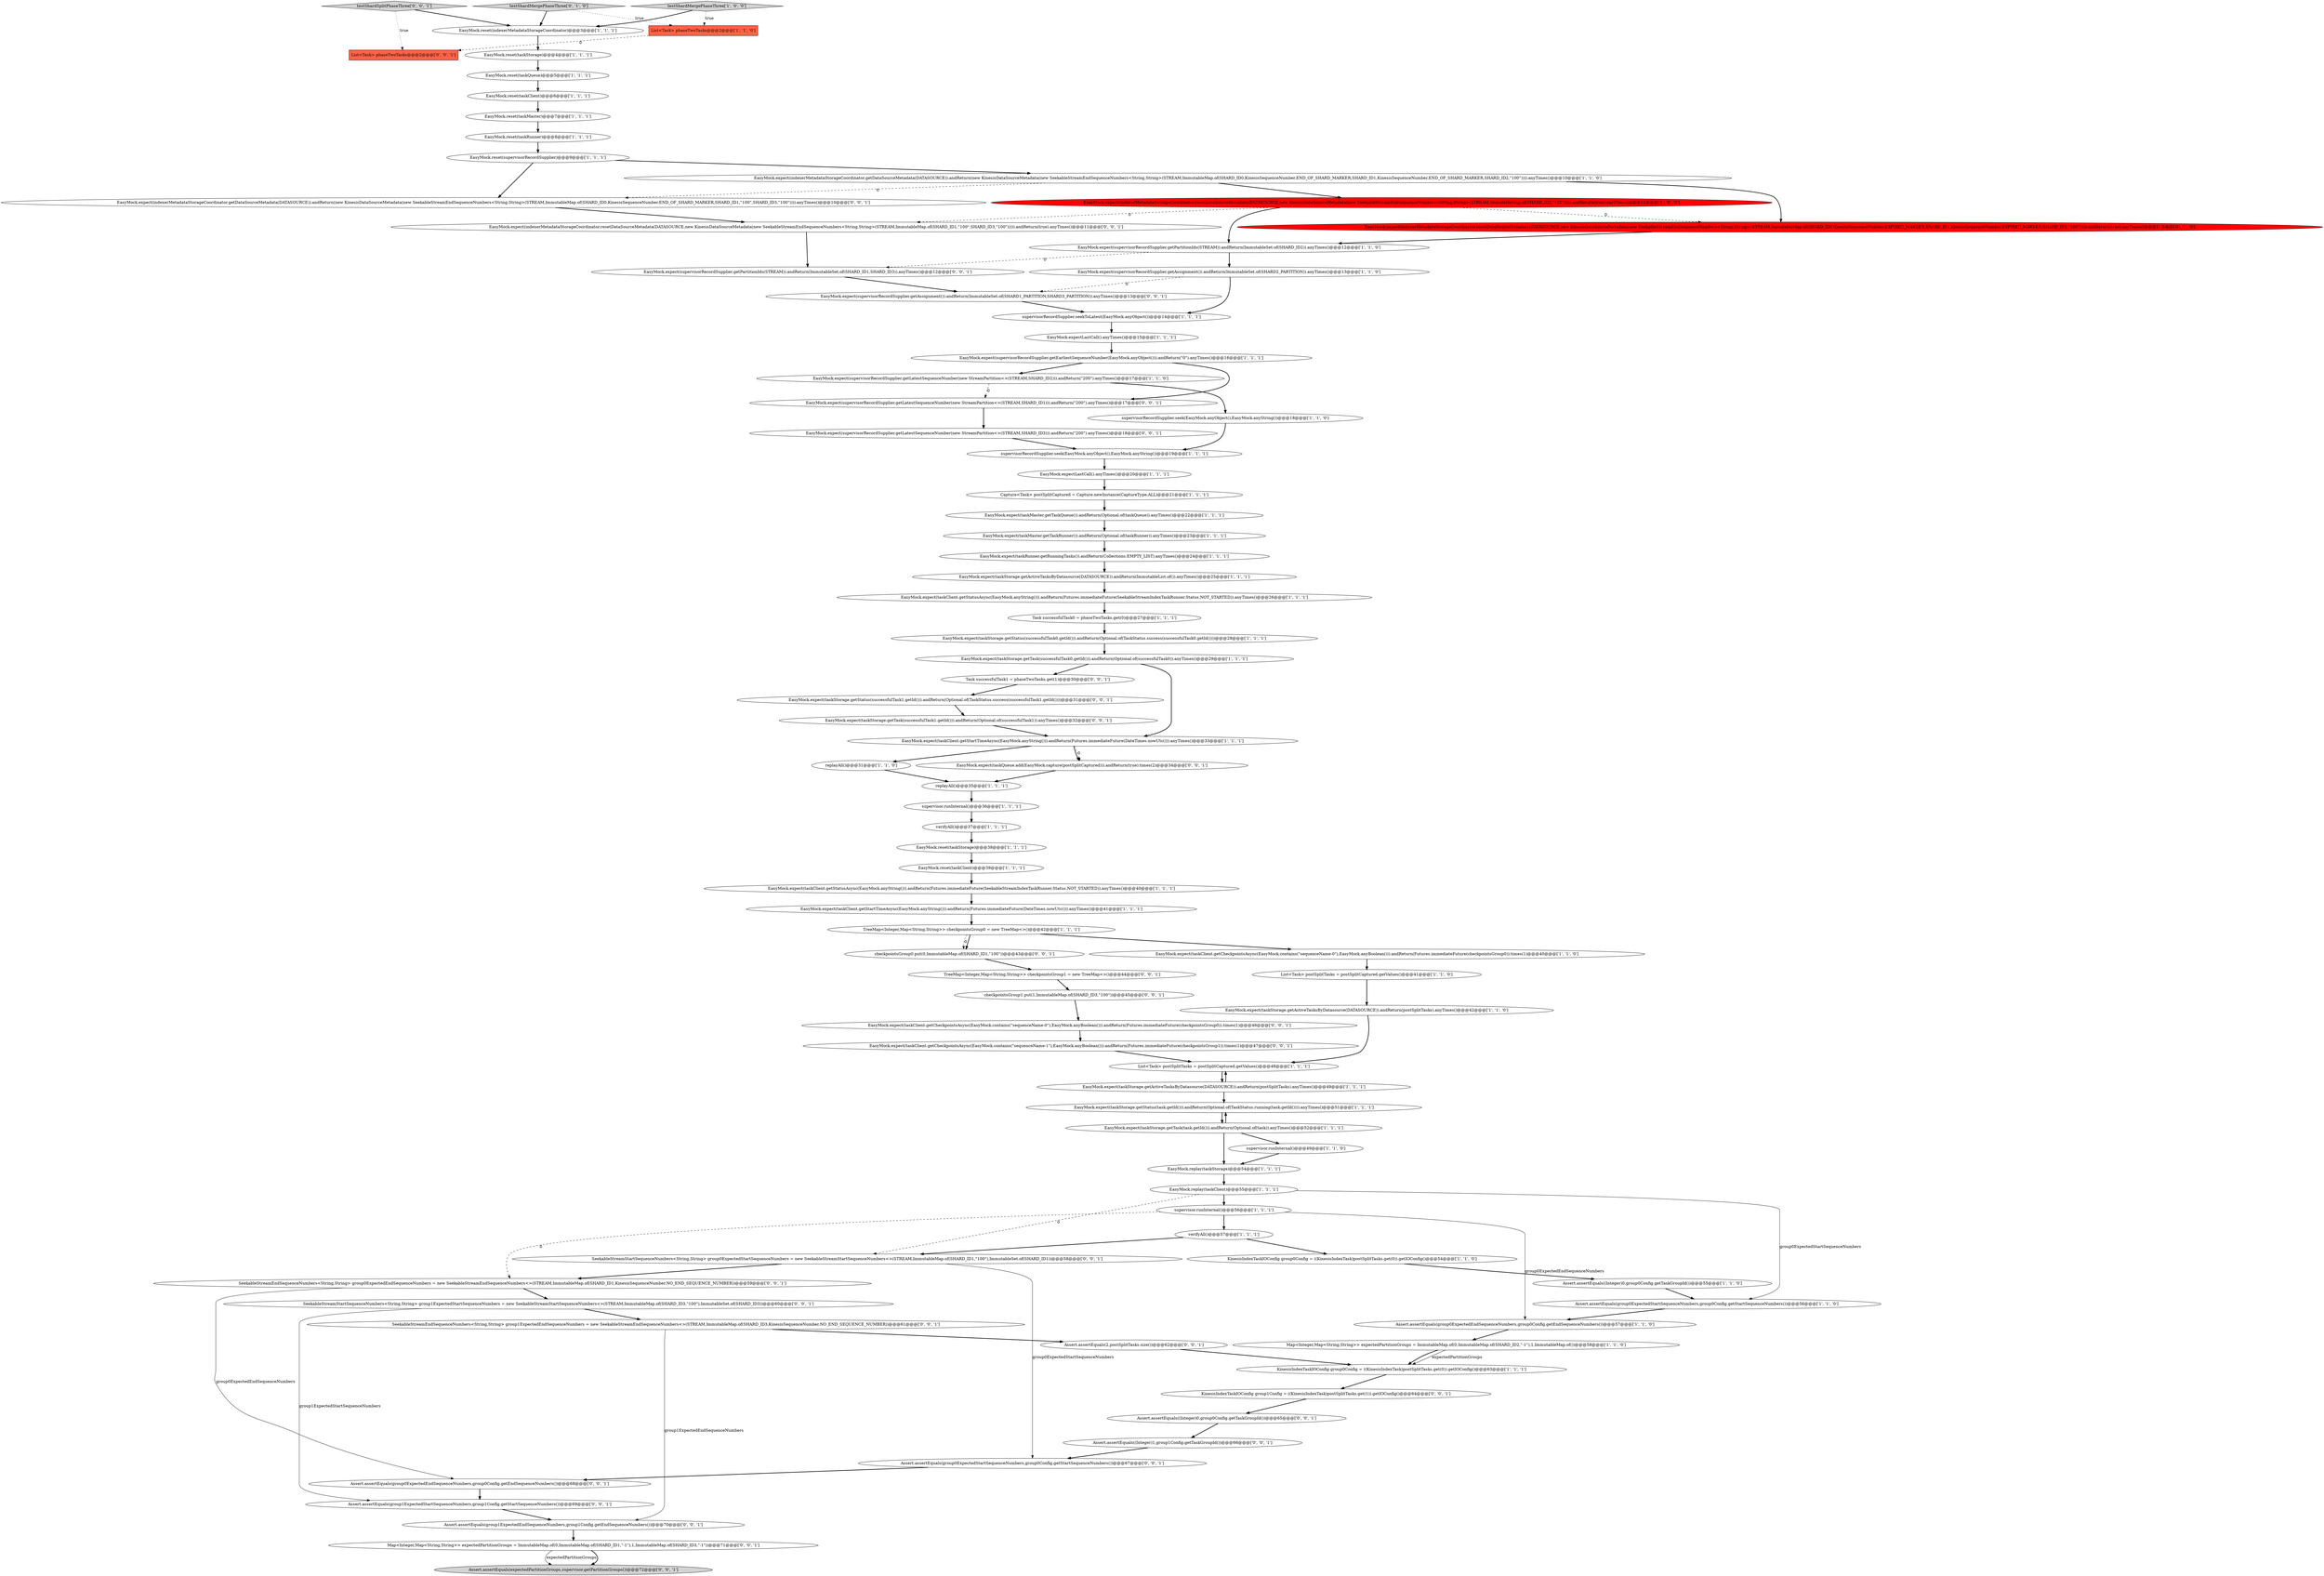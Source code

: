 digraph {
16 [style = filled, label = "EasyMock.expectLastCall().anyTimes()@@@20@@@['1', '1', '1']", fillcolor = white, shape = ellipse image = "AAA0AAABBB1BBB"];
20 [style = filled, label = "EasyMock.expect(taskStorage.getActiveTasksByDatasource(DATASOURCE)).andReturn(ImmutableList.of()).anyTimes()@@@25@@@['1', '1', '1']", fillcolor = white, shape = ellipse image = "AAA0AAABBB1BBB"];
88 [style = filled, label = "EasyMock.expect(supervisorRecordSupplier.getLatestSequenceNumber(new StreamPartition<>(STREAM,SHARD_ID3))).andReturn(\"200\").anyTimes()@@@18@@@['0', '0', '1']", fillcolor = white, shape = ellipse image = "AAA0AAABBB3BBB"];
50 [style = filled, label = "EasyMock.expect(taskStorage.getTask(task.getId())).andReturn(Optional.of(task)).anyTimes()@@@52@@@['1', '1', '1']", fillcolor = white, shape = ellipse image = "AAA0AAABBB1BBB"];
77 [style = filled, label = "Assert.assertEquals(group1ExpectedEndSequenceNumbers,group1Config.getEndSequenceNumbers())@@@70@@@['0', '0', '1']", fillcolor = white, shape = ellipse image = "AAA0AAABBB3BBB"];
34 [style = filled, label = "testShardMergePhaseThree['1', '0', '0']", fillcolor = lightgray, shape = diamond image = "AAA0AAABBB1BBB"];
72 [style = filled, label = "Task successfulTask1 = phaseTwoTasks.get(1)@@@30@@@['0', '0', '1']", fillcolor = white, shape = ellipse image = "AAA0AAABBB3BBB"];
40 [style = filled, label = "supervisor.runInternal()@@@49@@@['1', '1', '0']", fillcolor = white, shape = ellipse image = "AAA0AAABBB1BBB"];
39 [style = filled, label = "EasyMock.expect(taskMaster.getTaskRunner()).andReturn(Optional.of(taskRunner)).anyTimes()@@@23@@@['1', '1', '1']", fillcolor = white, shape = ellipse image = "AAA0AAABBB1BBB"];
69 [style = filled, label = "EasyMock.expect(supervisorRecordSupplier.getAssignment()).andReturn(ImmutableSet.of(SHARD1_PARTITION,SHARD3_PARTITION)).anyTimes()@@@13@@@['0', '0', '1']", fillcolor = white, shape = ellipse image = "AAA0AAABBB3BBB"];
15 [style = filled, label = "verifyAll()@@@57@@@['1', '1', '1']", fillcolor = white, shape = ellipse image = "AAA0AAABBB1BBB"];
53 [style = filled, label = "EasyMock.reset(taskClient)@@@6@@@['1', '1', '1']", fillcolor = white, shape = ellipse image = "AAA0AAABBB1BBB"];
51 [style = filled, label = "Assert.assertEquals(group0ExpectedEndSequenceNumbers,group0Config.getEndSequenceNumbers())@@@57@@@['1', '1', '0']", fillcolor = white, shape = ellipse image = "AAA0AAABBB1BBB"];
13 [style = filled, label = "EasyMock.expect(taskClient.getStatusAsync(EasyMock.anyString())).andReturn(Futures.immediateFuture(SeekableStreamIndexTaskRunner.Status.NOT_STARTED)).anyTimes()@@@26@@@['1', '1', '1']", fillcolor = white, shape = ellipse image = "AAA0AAABBB1BBB"];
84 [style = filled, label = "SeekableStreamStartSequenceNumbers<String,String> group1ExpectedStartSequenceNumbers = new SeekableStreamStartSequenceNumbers<>(STREAM,ImmutableMap.of(SHARD_ID3,\"100\"),ImmutableSet.of(SHARD_ID3))@@@60@@@['0', '0', '1']", fillcolor = white, shape = ellipse image = "AAA0AAABBB3BBB"];
7 [style = filled, label = "EasyMock.expect(indexerMetadataStorageCoordinator.resetDataSourceMetadata(DATASOURCE,new KinesisDataSourceMetadata(new SeekableStreamEndSequenceNumbers<String,String>(STREAM,ImmutableMap.of(SHARD_ID2,\"100\"))))).andReturn(true).anyTimes()@@@11@@@['1', '0', '0']", fillcolor = red, shape = ellipse image = "AAA1AAABBB1BBB"];
78 [style = filled, label = "KinesisIndexTaskIOConfig group1Config = ((KinesisIndexTask)postSplitTasks.get(1)).getIOConfig()@@@64@@@['0', '0', '1']", fillcolor = white, shape = ellipse image = "AAA0AAABBB3BBB"];
21 [style = filled, label = "EasyMock.reset(taskClient)@@@39@@@['1', '1', '1']", fillcolor = white, shape = ellipse image = "AAA0AAABBB1BBB"];
76 [style = filled, label = "EasyMock.expect(supervisorRecordSupplier.getPartitionIds(STREAM)).andReturn(ImmutableSet.of(SHARD_ID1,SHARD_ID3)).anyTimes()@@@12@@@['0', '0', '1']", fillcolor = white, shape = ellipse image = "AAA0AAABBB3BBB"];
22 [style = filled, label = "replayAll()@@@31@@@['1', '1', '0']", fillcolor = white, shape = ellipse image = "AAA0AAABBB1BBB"];
60 [style = filled, label = "EasyMock.expect(taskQueue.add(EasyMock.capture(postSplitCaptured))).andReturn(true).times(2)@@@34@@@['0', '0', '1']", fillcolor = white, shape = ellipse image = "AAA0AAABBB3BBB"];
42 [style = filled, label = "Map<Integer,Map<String,String>> expectedPartitionGroups = ImmutableMap.of(0,ImmutableMap.of(SHARD_ID2,\"-1\"),1,ImmutableMap.of())@@@58@@@['1', '1', '0']", fillcolor = white, shape = ellipse image = "AAA0AAABBB1BBB"];
24 [style = filled, label = "verifyAll()@@@37@@@['1', '1', '1']", fillcolor = white, shape = ellipse image = "AAA0AAABBB1BBB"];
8 [style = filled, label = "EasyMock.expect(taskStorage.getStatus(successfulTask0.getId())).andReturn(Optional.of(TaskStatus.success(successfulTask0.getId())))@@@28@@@['1', '1', '1']", fillcolor = white, shape = ellipse image = "AAA0AAABBB1BBB"];
12 [style = filled, label = "KinesisIndexTaskIOConfig group0Config = ((KinesisIndexTask)postSplitTasks.get(0)).getIOConfig()@@@63@@@['1', '1', '1']", fillcolor = white, shape = ellipse image = "AAA0AAABBB1BBB"];
65 [style = filled, label = "Assert.assertEquals((Integer)0,group0Config.getTaskGroupId())@@@65@@@['0', '0', '1']", fillcolor = white, shape = ellipse image = "AAA0AAABBB3BBB"];
18 [style = filled, label = "replayAll()@@@35@@@['1', '1', '1']", fillcolor = white, shape = ellipse image = "AAA0AAABBB1BBB"];
31 [style = filled, label = "supervisor.runInternal()@@@36@@@['1', '1', '1']", fillcolor = white, shape = ellipse image = "AAA0AAABBB1BBB"];
43 [style = filled, label = "EasyMock.expect(taskRunner.getRunningTasks()).andReturn(Collections.EMPTY_LIST).anyTimes()@@@24@@@['1', '1', '1']", fillcolor = white, shape = ellipse image = "AAA0AAABBB1BBB"];
86 [style = filled, label = "SeekableStreamEndSequenceNumbers<String,String> group1ExpectedEndSequenceNumbers = new SeekableStreamEndSequenceNumbers<>(STREAM,ImmutableMap.of(SHARD_ID3,KinesisSequenceNumber.NO_END_SEQUENCE_NUMBER))@@@61@@@['0', '0', '1']", fillcolor = white, shape = ellipse image = "AAA0AAABBB3BBB"];
47 [style = filled, label = "List<Task> phaseTwoTasks@@@2@@@['1', '1', '0']", fillcolor = tomato, shape = box image = "AAA0AAABBB1BBB"];
89 [style = filled, label = "EasyMock.expect(taskStorage.getTask(successfulTask1.getId())).andReturn(Optional.of(successfulTask1)).anyTimes()@@@32@@@['0', '0', '1']", fillcolor = white, shape = ellipse image = "AAA0AAABBB3BBB"];
57 [style = filled, label = "EasyMock.expect(indexerMetadataStorageCoordinator.resetDataSourceMetadata(DATASOURCE,new KinesisDataSourceMetadata(new SeekableStreamEndSequenceNumbers<String,String>(STREAM,ImmutableMap.of(SHARD_ID0,KinesisSequenceNumber.EXPIRED_MARKER,SHARD_ID1,KinesisSequenceNumber.EXPIRED_MARKER,SHARD_ID2,\"100\"))))).andReturn(true).anyTimes()@@@11@@@['0', '1', '0']", fillcolor = red, shape = ellipse image = "AAA1AAABBB2BBB"];
19 [style = filled, label = "EasyMock.expect(taskClient.getStartTimeAsync(EasyMock.anyString())).andReturn(Futures.immediateFuture(DateTimes.nowUtc())).anyTimes()@@@41@@@['1', '1', '1']", fillcolor = white, shape = ellipse image = "AAA0AAABBB1BBB"];
33 [style = filled, label = "supervisorRecordSupplier.seekToLatest(EasyMock.anyObject())@@@14@@@['1', '1', '1']", fillcolor = white, shape = ellipse image = "AAA0AAABBB1BBB"];
71 [style = filled, label = "EasyMock.expect(taskClient.getCheckpointsAsync(EasyMock.contains(\"sequenceName-0\"),EasyMock.anyBoolean())).andReturn(Futures.immediateFuture(checkpointsGroup0)).times(1)@@@46@@@['0', '0', '1']", fillcolor = white, shape = ellipse image = "AAA0AAABBB3BBB"];
5 [style = filled, label = "EasyMock.expect(taskStorage.getTask(successfulTask0.getId())).andReturn(Optional.of(successfulTask0)).anyTimes()@@@29@@@['1', '1', '1']", fillcolor = white, shape = ellipse image = "AAA0AAABBB1BBB"];
41 [style = filled, label = "EasyMock.reset(taskStorage)@@@4@@@['1', '1', '1']", fillcolor = white, shape = ellipse image = "AAA0AAABBB1BBB"];
23 [style = filled, label = "EasyMock.reset(taskStorage)@@@38@@@['1', '1', '1']", fillcolor = white, shape = ellipse image = "AAA0AAABBB1BBB"];
66 [style = filled, label = "EasyMock.expect(taskClient.getCheckpointsAsync(EasyMock.contains(\"sequenceName-1\"),EasyMock.anyBoolean())).andReturn(Futures.immediateFuture(checkpointsGroup1)).times(1)@@@47@@@['0', '0', '1']", fillcolor = white, shape = ellipse image = "AAA0AAABBB3BBB"];
36 [style = filled, label = "EasyMock.reset(taskMaster)@@@7@@@['1', '1', '1']", fillcolor = white, shape = ellipse image = "AAA0AAABBB1BBB"];
17 [style = filled, label = "EasyMock.expectLastCall().anyTimes()@@@15@@@['1', '1', '1']", fillcolor = white, shape = ellipse image = "AAA0AAABBB1BBB"];
63 [style = filled, label = "Map<Integer,Map<String,String>> expectedPartitionGroups = ImmutableMap.of(0,ImmutableMap.of(SHARD_ID1,\"-1\"),1,ImmutableMap.of(SHARD_ID3,\"-1\"))@@@71@@@['0', '0', '1']", fillcolor = white, shape = ellipse image = "AAA0AAABBB3BBB"];
54 [style = filled, label = "EasyMock.expect(supervisorRecordSupplier.getLatestSequenceNumber(new StreamPartition<>(STREAM,SHARD_ID2))).andReturn(\"200\").anyTimes()@@@17@@@['1', '1', '0']", fillcolor = white, shape = ellipse image = "AAA0AAABBB1BBB"];
27 [style = filled, label = "EasyMock.expect(taskClient.getStatusAsync(EasyMock.anyString())).andReturn(Futures.immediateFuture(SeekableStreamIndexTaskRunner.Status.NOT_STARTED)).anyTimes()@@@40@@@['1', '1', '1']", fillcolor = white, shape = ellipse image = "AAA0AAABBB1BBB"];
81 [style = filled, label = "Assert.assertEquals(group0ExpectedStartSequenceNumbers,group0Config.getStartSequenceNumbers())@@@67@@@['0', '0', '1']", fillcolor = white, shape = ellipse image = "AAA0AAABBB3BBB"];
14 [style = filled, label = "EasyMock.expect(supervisorRecordSupplier.getEarliestSequenceNumber(EasyMock.anyObject())).andReturn(\"0\").anyTimes()@@@16@@@['1', '1', '1']", fillcolor = white, shape = ellipse image = "AAA0AAABBB1BBB"];
58 [style = filled, label = "testShardMergePhaseThree['0', '1', '0']", fillcolor = lightgray, shape = diamond image = "AAA0AAABBB2BBB"];
62 [style = filled, label = "checkpointsGroup1.put(1,ImmutableMap.of(SHARD_ID3,\"100\"))@@@45@@@['0', '0', '1']", fillcolor = white, shape = ellipse image = "AAA0AAABBB3BBB"];
83 [style = filled, label = "Assert.assertEquals(group0ExpectedEndSequenceNumbers,group0Config.getEndSequenceNumbers())@@@68@@@['0', '0', '1']", fillcolor = white, shape = ellipse image = "AAA0AAABBB3BBB"];
26 [style = filled, label = "EasyMock.expect(indexerMetadataStorageCoordinator.getDataSourceMetadata(DATASOURCE)).andReturn(new KinesisDataSourceMetadata(new SeekableStreamEndSequenceNumbers<String,String>(STREAM,ImmutableMap.of(SHARD_ID0,KinesisSequenceNumber.END_OF_SHARD_MARKER,SHARD_ID1,KinesisSequenceNumber.END_OF_SHARD_MARKER,SHARD_ID2,\"100\")))).anyTimes()@@@10@@@['1', '1', '0']", fillcolor = white, shape = ellipse image = "AAA0AAABBB1BBB"];
9 [style = filled, label = "EasyMock.expect(taskStorage.getStatus(task.getId())).andReturn(Optional.of(TaskStatus.running(task.getId()))).anyTimes()@@@51@@@['1', '1', '1']", fillcolor = white, shape = ellipse image = "AAA0AAABBB1BBB"];
48 [style = filled, label = "Assert.assertEquals((Integer)0,group0Config.getTaskGroupId())@@@55@@@['1', '1', '0']", fillcolor = white, shape = ellipse image = "AAA0AAABBB1BBB"];
0 [style = filled, label = "TreeMap<Integer,Map<String,String>> checkpointsGroup0 = new TreeMap<>()@@@42@@@['1', '1', '1']", fillcolor = white, shape = ellipse image = "AAA0AAABBB1BBB"];
35 [style = filled, label = "EasyMock.expect(taskStorage.getActiveTasksByDatasource(DATASOURCE)).andReturn(postSplitTasks).anyTimes()@@@42@@@['1', '1', '0']", fillcolor = white, shape = ellipse image = "AAA0AAABBB1BBB"];
10 [style = filled, label = "EasyMock.reset(supervisorRecordSupplier)@@@9@@@['1', '1', '1']", fillcolor = white, shape = ellipse image = "AAA0AAABBB1BBB"];
29 [style = filled, label = "supervisorRecordSupplier.seek(EasyMock.anyObject(),EasyMock.anyString())@@@19@@@['1', '1', '1']", fillcolor = white, shape = ellipse image = "AAA0AAABBB1BBB"];
38 [style = filled, label = "EasyMock.replay(taskStorage)@@@54@@@['1', '1', '1']", fillcolor = white, shape = ellipse image = "AAA0AAABBB1BBB"];
3 [style = filled, label = "KinesisIndexTaskIOConfig group0Config = ((KinesisIndexTask)postSplitTasks.get(0)).getIOConfig()@@@54@@@['1', '1', '0']", fillcolor = white, shape = ellipse image = "AAA0AAABBB1BBB"];
73 [style = filled, label = "EasyMock.expect(supervisorRecordSupplier.getLatestSequenceNumber(new StreamPartition<>(STREAM,SHARD_ID1))).andReturn(\"200\").anyTimes()@@@17@@@['0', '0', '1']", fillcolor = white, shape = ellipse image = "AAA0AAABBB3BBB"];
68 [style = filled, label = "TreeMap<Integer,Map<String,String>> checkpointsGroup1 = new TreeMap<>()@@@44@@@['0', '0', '1']", fillcolor = white, shape = ellipse image = "AAA0AAABBB3BBB"];
55 [style = filled, label = "EasyMock.reset(taskRunner)@@@8@@@['1', '1', '1']", fillcolor = white, shape = ellipse image = "AAA0AAABBB1BBB"];
85 [style = filled, label = "testShardSplitPhaseThree['0', '0', '1']", fillcolor = lightgray, shape = diamond image = "AAA0AAABBB3BBB"];
75 [style = filled, label = "Assert.assertEquals(2,postSplitTasks.size())@@@62@@@['0', '0', '1']", fillcolor = white, shape = ellipse image = "AAA0AAABBB3BBB"];
6 [style = filled, label = "EasyMock.reset(indexerMetadataStorageCoordinator)@@@3@@@['1', '1', '1']", fillcolor = white, shape = ellipse image = "AAA0AAABBB1BBB"];
87 [style = filled, label = "Assert.assertEquals(expectedPartitionGroups,supervisor.getPartitionGroups())@@@72@@@['0', '0', '1']", fillcolor = lightgray, shape = ellipse image = "AAA0AAABBB3BBB"];
67 [style = filled, label = "SeekableStreamStartSequenceNumbers<String,String> group0ExpectedStartSequenceNumbers = new SeekableStreamStartSequenceNumbers<>(STREAM,ImmutableMap.of(SHARD_ID1,\"100\"),ImmutableSet.of(SHARD_ID1))@@@58@@@['0', '0', '1']", fillcolor = white, shape = ellipse image = "AAA0AAABBB3BBB"];
32 [style = filled, label = "List<Task> postSplitTasks = postSplitCaptured.getValues()@@@41@@@['1', '1', '0']", fillcolor = white, shape = ellipse image = "AAA0AAABBB1BBB"];
45 [style = filled, label = "supervisor.runInternal()@@@56@@@['1', '1', '1']", fillcolor = white, shape = ellipse image = "AAA0AAABBB1BBB"];
52 [style = filled, label = "EasyMock.expect(supervisorRecordSupplier.getPartitionIds(STREAM)).andReturn(ImmutableSet.of(SHARD_ID2)).anyTimes()@@@12@@@['1', '1', '0']", fillcolor = white, shape = ellipse image = "AAA0AAABBB1BBB"];
46 [style = filled, label = "Assert.assertEquals(group0ExpectedStartSequenceNumbers,group0Config.getStartSequenceNumbers())@@@56@@@['1', '1', '0']", fillcolor = white, shape = ellipse image = "AAA0AAABBB1BBB"];
79 [style = filled, label = "Assert.assertEquals(group1ExpectedStartSequenceNumbers,group1Config.getStartSequenceNumbers())@@@69@@@['0', '0', '1']", fillcolor = white, shape = ellipse image = "AAA0AAABBB3BBB"];
56 [style = filled, label = "Task successfulTask0 = phaseTwoTasks.get(0)@@@27@@@['1', '1', '1']", fillcolor = white, shape = ellipse image = "AAA0AAABBB1BBB"];
4 [style = filled, label = "EasyMock.reset(taskQueue)@@@5@@@['1', '1', '1']", fillcolor = white, shape = ellipse image = "AAA0AAABBB1BBB"];
74 [style = filled, label = "EasyMock.expect(taskStorage.getStatus(successfulTask1.getId())).andReturn(Optional.of(TaskStatus.success(successfulTask1.getId())))@@@31@@@['0', '0', '1']", fillcolor = white, shape = ellipse image = "AAA0AAABBB3BBB"];
80 [style = filled, label = "EasyMock.expect(indexerMetadataStorageCoordinator.resetDataSourceMetadata(DATASOURCE,new KinesisDataSourceMetadata(new SeekableStreamEndSequenceNumbers<String,String>(STREAM,ImmutableMap.of(SHARD_ID1,\"100\",SHARD_ID3,\"100\"))))).andReturn(true).anyTimes()@@@11@@@['0', '0', '1']", fillcolor = white, shape = ellipse image = "AAA0AAABBB3BBB"];
11 [style = filled, label = "EasyMock.expect(taskStorage.getActiveTasksByDatasource(DATASOURCE)).andReturn(postSplitTasks).anyTimes()@@@49@@@['1', '1', '1']", fillcolor = white, shape = ellipse image = "AAA0AAABBB1BBB"];
44 [style = filled, label = "supervisorRecordSupplier.seek(EasyMock.anyObject(),EasyMock.anyString())@@@18@@@['1', '1', '0']", fillcolor = white, shape = ellipse image = "AAA0AAABBB1BBB"];
49 [style = filled, label = "EasyMock.replay(taskClient)@@@55@@@['1', '1', '1']", fillcolor = white, shape = ellipse image = "AAA0AAABBB1BBB"];
61 [style = filled, label = "EasyMock.expect(indexerMetadataStorageCoordinator.getDataSourceMetadata(DATASOURCE)).andReturn(new KinesisDataSourceMetadata(new SeekableStreamEndSequenceNumbers<String,String>(STREAM,ImmutableMap.of(SHARD_ID0,KinesisSequenceNumber.END_OF_SHARD_MARKER,SHARD_ID1,\"100\",SHARD_ID3,\"100\")))).anyTimes()@@@10@@@['0', '0', '1']", fillcolor = white, shape = ellipse image = "AAA0AAABBB3BBB"];
59 [style = filled, label = "List<Task> phaseTwoTasks@@@2@@@['0', '0', '1']", fillcolor = tomato, shape = box image = "AAA0AAABBB3BBB"];
25 [style = filled, label = "EasyMock.expect(taskMaster.getTaskQueue()).andReturn(Optional.of(taskQueue)).anyTimes()@@@22@@@['1', '1', '1']", fillcolor = white, shape = ellipse image = "AAA0AAABBB1BBB"];
1 [style = filled, label = "Capture<Task> postSplitCaptured = Capture.newInstance(CaptureType.ALL)@@@21@@@['1', '1', '1']", fillcolor = white, shape = ellipse image = "AAA0AAABBB1BBB"];
30 [style = filled, label = "EasyMock.expect(taskClient.getCheckpointsAsync(EasyMock.contains(\"sequenceName-0\"),EasyMock.anyBoolean())).andReturn(Futures.immediateFuture(checkpointsGroup0)).times(1)@@@40@@@['1', '1', '0']", fillcolor = white, shape = ellipse image = "AAA0AAABBB1BBB"];
70 [style = filled, label = "checkpointsGroup0.put(0,ImmutableMap.of(SHARD_ID1,\"100\"))@@@43@@@['0', '0', '1']", fillcolor = white, shape = ellipse image = "AAA0AAABBB3BBB"];
37 [style = filled, label = "List<Task> postSplitTasks = postSplitCaptured.getValues()@@@48@@@['1', '1', '1']", fillcolor = white, shape = ellipse image = "AAA0AAABBB1BBB"];
82 [style = filled, label = "SeekableStreamEndSequenceNumbers<String,String> group0ExpectedEndSequenceNumbers = new SeekableStreamEndSequenceNumbers<>(STREAM,ImmutableMap.of(SHARD_ID1,KinesisSequenceNumber.NO_END_SEQUENCE_NUMBER))@@@59@@@['0', '0', '1']", fillcolor = white, shape = ellipse image = "AAA0AAABBB3BBB"];
2 [style = filled, label = "EasyMock.expect(taskClient.getStartTimeAsync(EasyMock.anyString())).andReturn(Futures.immediateFuture(DateTimes.nowUtc())).anyTimes()@@@33@@@['1', '1', '1']", fillcolor = white, shape = ellipse image = "AAA0AAABBB1BBB"];
64 [style = filled, label = "Assert.assertEquals((Integer)1,group1Config.getTaskGroupId())@@@66@@@['0', '0', '1']", fillcolor = white, shape = ellipse image = "AAA0AAABBB3BBB"];
28 [style = filled, label = "EasyMock.expect(supervisorRecordSupplier.getAssignment()).andReturn(ImmutableSet.of(SHARD2_PARTITION)).anyTimes()@@@13@@@['1', '1', '0']", fillcolor = white, shape = ellipse image = "AAA0AAABBB1BBB"];
9->50 [style = bold, label=""];
32->35 [style = bold, label=""];
0->30 [style = bold, label=""];
37->11 [style = bold, label=""];
4->53 [style = bold, label=""];
81->83 [style = bold, label=""];
86->75 [style = bold, label=""];
7->52 [style = bold, label=""];
11->9 [style = bold, label=""];
40->38 [style = bold, label=""];
36->55 [style = bold, label=""];
52->28 [style = bold, label=""];
46->51 [style = bold, label=""];
53->36 [style = bold, label=""];
26->61 [style = dashed, label="0"];
38->49 [style = bold, label=""];
35->37 [style = bold, label=""];
17->14 [style = bold, label=""];
56->8 [style = bold, label=""];
6->41 [style = bold, label=""];
26->57 [style = bold, label=""];
2->60 [style = dashed, label="0"];
70->68 [style = bold, label=""];
27->19 [style = bold, label=""];
45->82 [style = dashed, label="0"];
63->87 [style = solid, label="expectedPartitionGroups"];
7->80 [style = dashed, label="0"];
0->70 [style = bold, label=""];
18->31 [style = bold, label=""];
47->59 [style = dashed, label="0"];
26->7 [style = bold, label=""];
10->61 [style = bold, label=""];
34->47 [style = dotted, label="true"];
49->67 [style = dashed, label="0"];
74->89 [style = bold, label=""];
84->79 [style = solid, label="group1ExpectedStartSequenceNumbers"];
67->81 [style = solid, label="group0ExpectedStartSequenceNumbers"];
15->67 [style = bold, label=""];
58->47 [style = dotted, label="true"];
41->4 [style = bold, label=""];
11->37 [style = bold, label=""];
10->26 [style = bold, label=""];
67->82 [style = bold, label=""];
49->46 [style = solid, label="group0ExpectedStartSequenceNumbers"];
22->18 [style = bold, label=""];
7->57 [style = dashed, label="0"];
85->6 [style = bold, label=""];
61->80 [style = bold, label=""];
54->44 [style = bold, label=""];
52->76 [style = dashed, label="0"];
14->73 [style = bold, label=""];
5->72 [style = bold, label=""];
80->76 [style = bold, label=""];
51->42 [style = bold, label=""];
29->16 [style = bold, label=""];
83->79 [style = bold, label=""];
49->45 [style = bold, label=""];
42->12 [style = solid, label="expectedPartitionGroups"];
20->13 [style = bold, label=""];
25->39 [style = bold, label=""];
45->15 [style = bold, label=""];
21->27 [style = bold, label=""];
44->29 [style = bold, label=""];
31->24 [style = bold, label=""];
43->20 [style = bold, label=""];
77->63 [style = bold, label=""];
30->32 [style = bold, label=""];
2->60 [style = bold, label=""];
15->3 [style = bold, label=""];
55->10 [style = bold, label=""];
19->0 [style = bold, label=""];
63->87 [style = bold, label=""];
48->46 [style = bold, label=""];
85->59 [style = dotted, label="true"];
60->18 [style = bold, label=""];
78->65 [style = bold, label=""];
16->1 [style = bold, label=""];
1->25 [style = bold, label=""];
71->66 [style = bold, label=""];
54->73 [style = dashed, label="0"];
82->83 [style = solid, label="group0ExpectedEndSequenceNumbers"];
33->17 [style = bold, label=""];
24->23 [style = bold, label=""];
72->74 [style = bold, label=""];
50->9 [style = bold, label=""];
0->70 [style = dashed, label="0"];
68->62 [style = bold, label=""];
65->64 [style = bold, label=""];
88->29 [style = bold, label=""];
39->43 [style = bold, label=""];
64->81 [style = bold, label=""];
42->12 [style = bold, label=""];
84->86 [style = bold, label=""];
79->77 [style = bold, label=""];
45->51 [style = solid, label="group0ExpectedEndSequenceNumbers"];
57->52 [style = bold, label=""];
14->54 [style = bold, label=""];
86->77 [style = solid, label="group1ExpectedEndSequenceNumbers"];
5->2 [style = bold, label=""];
73->88 [style = bold, label=""];
13->56 [style = bold, label=""];
3->48 [style = bold, label=""];
62->71 [style = bold, label=""];
50->38 [style = bold, label=""];
28->33 [style = bold, label=""];
8->5 [style = bold, label=""];
23->21 [style = bold, label=""];
69->33 [style = bold, label=""];
82->84 [style = bold, label=""];
28->69 [style = dashed, label="0"];
50->40 [style = bold, label=""];
34->6 [style = bold, label=""];
66->37 [style = bold, label=""];
76->69 [style = bold, label=""];
58->6 [style = bold, label=""];
89->2 [style = bold, label=""];
75->12 [style = bold, label=""];
2->22 [style = bold, label=""];
12->78 [style = bold, label=""];
}
